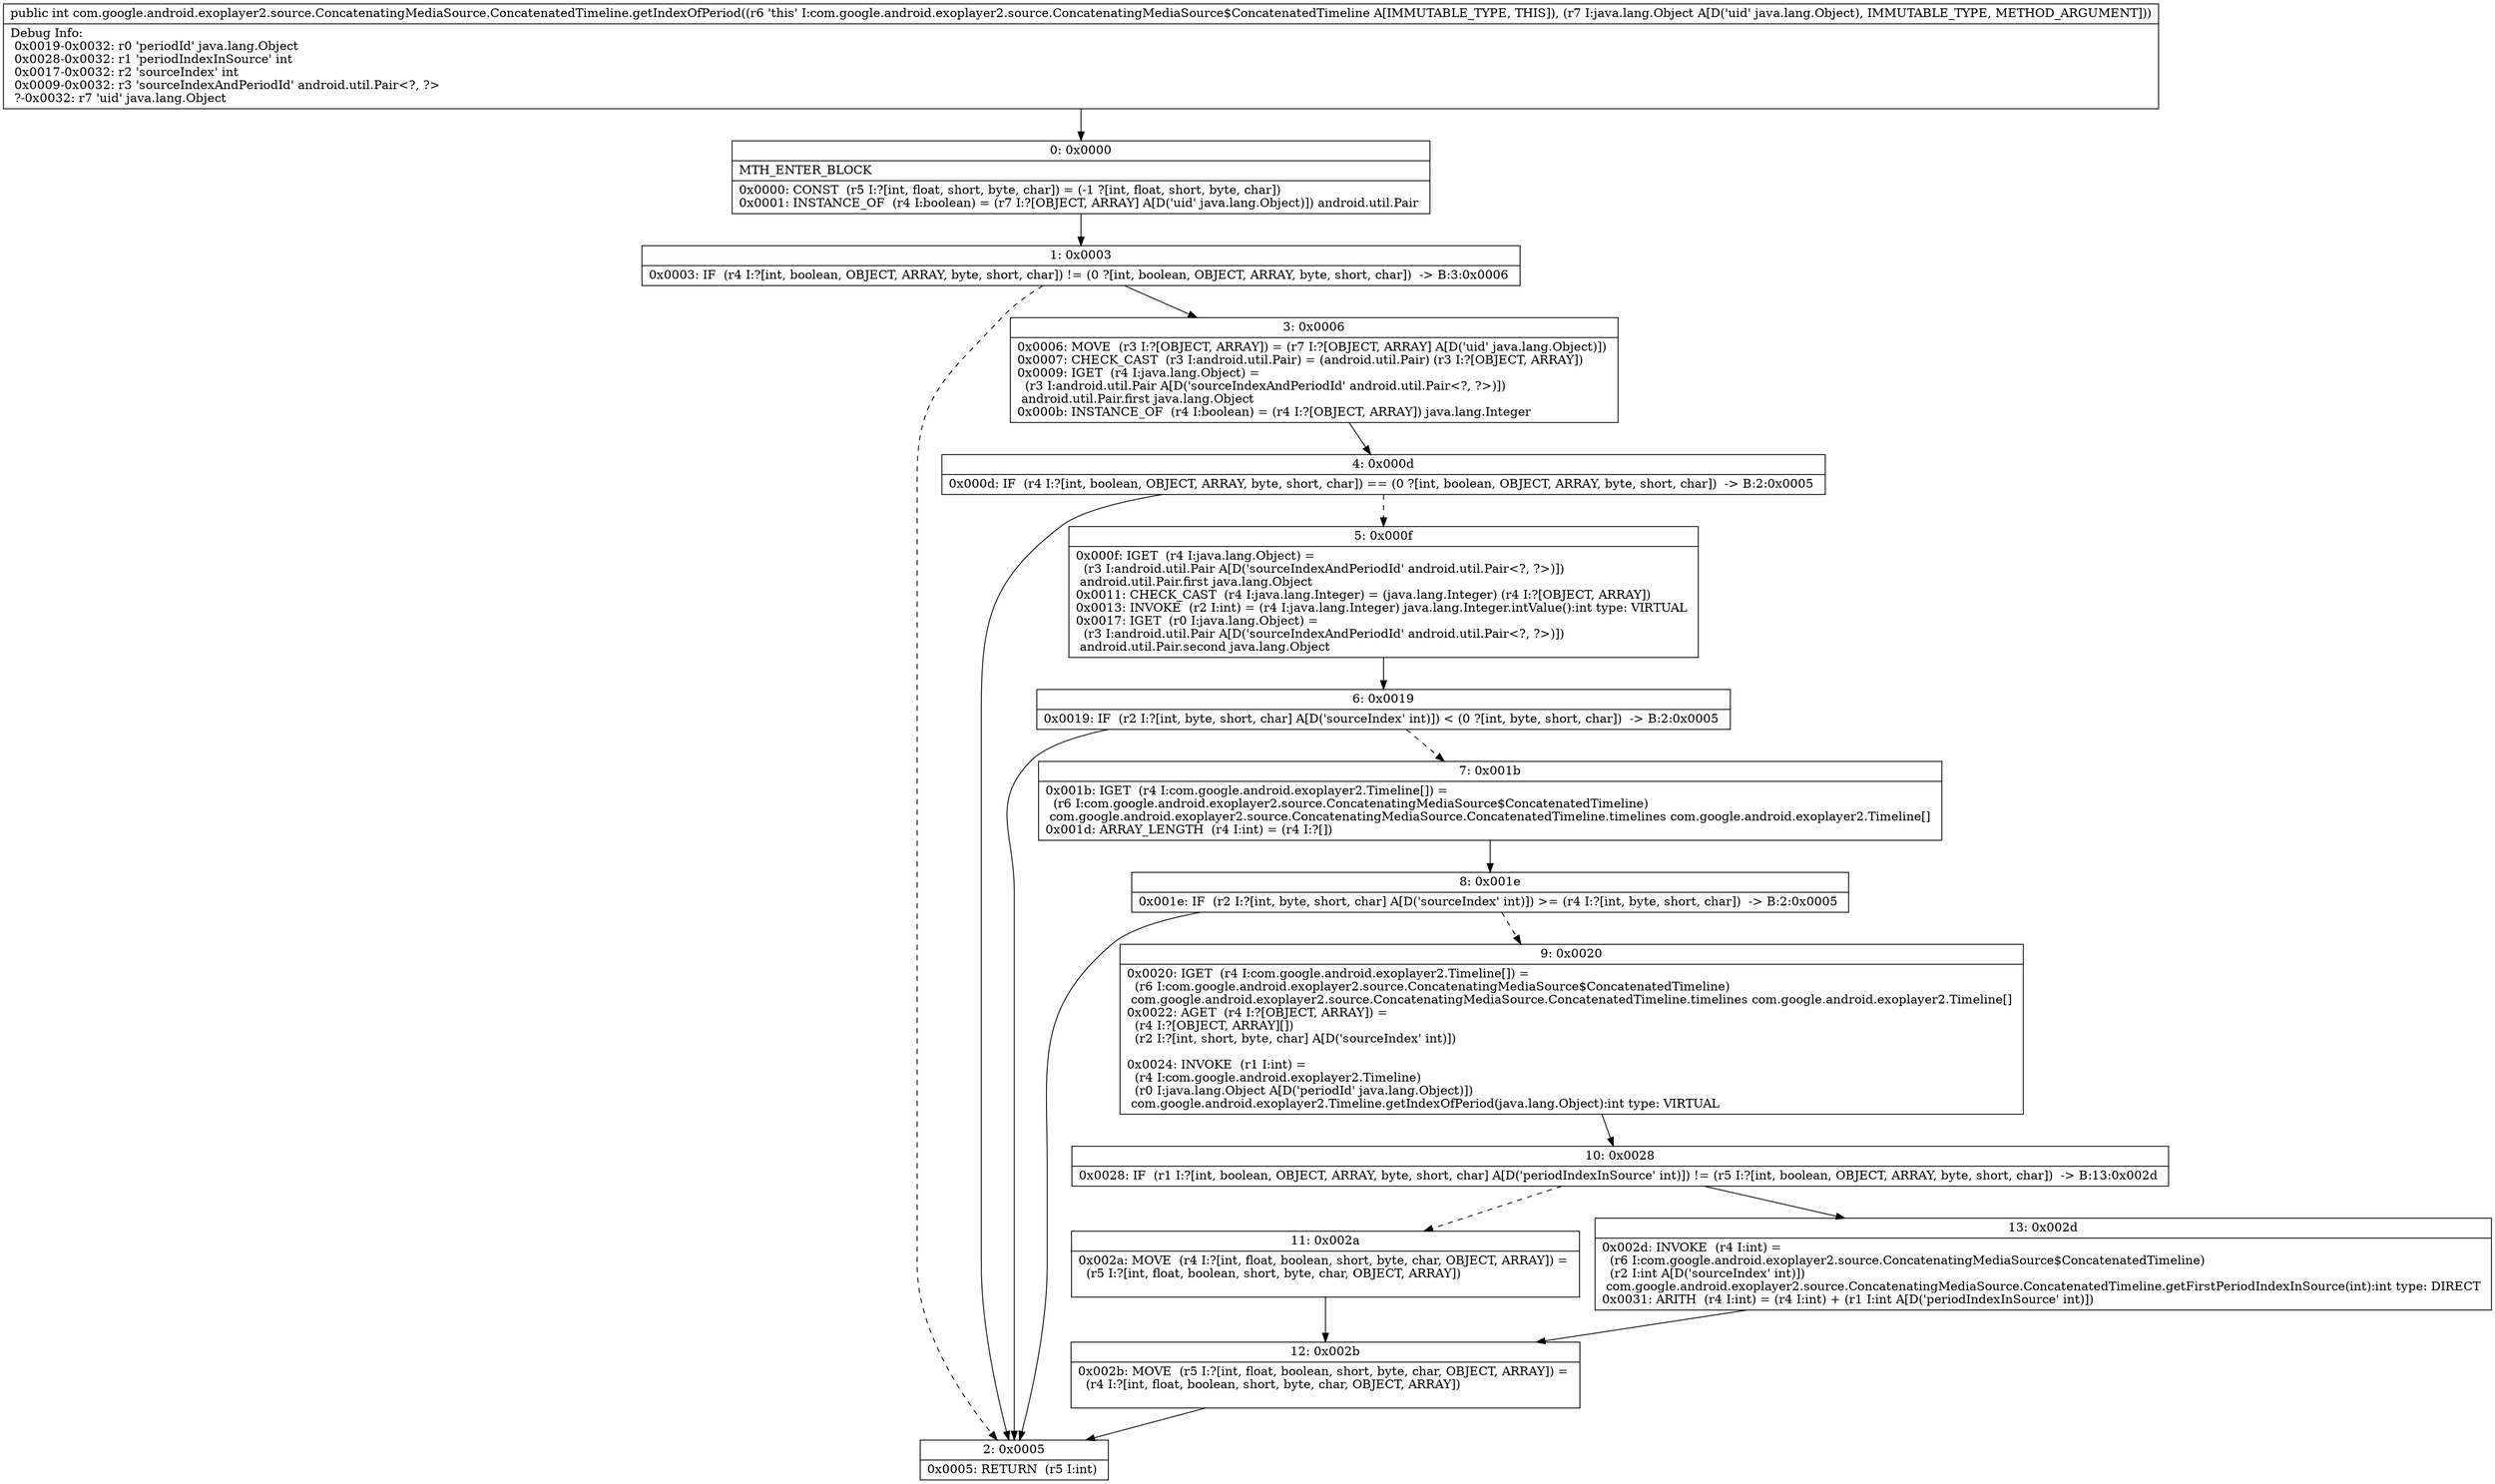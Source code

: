 digraph "CFG forcom.google.android.exoplayer2.source.ConcatenatingMediaSource.ConcatenatedTimeline.getIndexOfPeriod(Ljava\/lang\/Object;)I" {
Node_0 [shape=record,label="{0\:\ 0x0000|MTH_ENTER_BLOCK\l|0x0000: CONST  (r5 I:?[int, float, short, byte, char]) = (\-1 ?[int, float, short, byte, char]) \l0x0001: INSTANCE_OF  (r4 I:boolean) = (r7 I:?[OBJECT, ARRAY] A[D('uid' java.lang.Object)]) android.util.Pair \l}"];
Node_1 [shape=record,label="{1\:\ 0x0003|0x0003: IF  (r4 I:?[int, boolean, OBJECT, ARRAY, byte, short, char]) != (0 ?[int, boolean, OBJECT, ARRAY, byte, short, char])  \-\> B:3:0x0006 \l}"];
Node_2 [shape=record,label="{2\:\ 0x0005|0x0005: RETURN  (r5 I:int) \l}"];
Node_3 [shape=record,label="{3\:\ 0x0006|0x0006: MOVE  (r3 I:?[OBJECT, ARRAY]) = (r7 I:?[OBJECT, ARRAY] A[D('uid' java.lang.Object)]) \l0x0007: CHECK_CAST  (r3 I:android.util.Pair) = (android.util.Pair) (r3 I:?[OBJECT, ARRAY]) \l0x0009: IGET  (r4 I:java.lang.Object) = \l  (r3 I:android.util.Pair A[D('sourceIndexAndPeriodId' android.util.Pair\<?, ?\>)])\l android.util.Pair.first java.lang.Object \l0x000b: INSTANCE_OF  (r4 I:boolean) = (r4 I:?[OBJECT, ARRAY]) java.lang.Integer \l}"];
Node_4 [shape=record,label="{4\:\ 0x000d|0x000d: IF  (r4 I:?[int, boolean, OBJECT, ARRAY, byte, short, char]) == (0 ?[int, boolean, OBJECT, ARRAY, byte, short, char])  \-\> B:2:0x0005 \l}"];
Node_5 [shape=record,label="{5\:\ 0x000f|0x000f: IGET  (r4 I:java.lang.Object) = \l  (r3 I:android.util.Pair A[D('sourceIndexAndPeriodId' android.util.Pair\<?, ?\>)])\l android.util.Pair.first java.lang.Object \l0x0011: CHECK_CAST  (r4 I:java.lang.Integer) = (java.lang.Integer) (r4 I:?[OBJECT, ARRAY]) \l0x0013: INVOKE  (r2 I:int) = (r4 I:java.lang.Integer) java.lang.Integer.intValue():int type: VIRTUAL \l0x0017: IGET  (r0 I:java.lang.Object) = \l  (r3 I:android.util.Pair A[D('sourceIndexAndPeriodId' android.util.Pair\<?, ?\>)])\l android.util.Pair.second java.lang.Object \l}"];
Node_6 [shape=record,label="{6\:\ 0x0019|0x0019: IF  (r2 I:?[int, byte, short, char] A[D('sourceIndex' int)]) \< (0 ?[int, byte, short, char])  \-\> B:2:0x0005 \l}"];
Node_7 [shape=record,label="{7\:\ 0x001b|0x001b: IGET  (r4 I:com.google.android.exoplayer2.Timeline[]) = \l  (r6 I:com.google.android.exoplayer2.source.ConcatenatingMediaSource$ConcatenatedTimeline)\l com.google.android.exoplayer2.source.ConcatenatingMediaSource.ConcatenatedTimeline.timelines com.google.android.exoplayer2.Timeline[] \l0x001d: ARRAY_LENGTH  (r4 I:int) = (r4 I:?[]) \l}"];
Node_8 [shape=record,label="{8\:\ 0x001e|0x001e: IF  (r2 I:?[int, byte, short, char] A[D('sourceIndex' int)]) \>= (r4 I:?[int, byte, short, char])  \-\> B:2:0x0005 \l}"];
Node_9 [shape=record,label="{9\:\ 0x0020|0x0020: IGET  (r4 I:com.google.android.exoplayer2.Timeline[]) = \l  (r6 I:com.google.android.exoplayer2.source.ConcatenatingMediaSource$ConcatenatedTimeline)\l com.google.android.exoplayer2.source.ConcatenatingMediaSource.ConcatenatedTimeline.timelines com.google.android.exoplayer2.Timeline[] \l0x0022: AGET  (r4 I:?[OBJECT, ARRAY]) = \l  (r4 I:?[OBJECT, ARRAY][])\l  (r2 I:?[int, short, byte, char] A[D('sourceIndex' int)])\l \l0x0024: INVOKE  (r1 I:int) = \l  (r4 I:com.google.android.exoplayer2.Timeline)\l  (r0 I:java.lang.Object A[D('periodId' java.lang.Object)])\l com.google.android.exoplayer2.Timeline.getIndexOfPeriod(java.lang.Object):int type: VIRTUAL \l}"];
Node_10 [shape=record,label="{10\:\ 0x0028|0x0028: IF  (r1 I:?[int, boolean, OBJECT, ARRAY, byte, short, char] A[D('periodIndexInSource' int)]) != (r5 I:?[int, boolean, OBJECT, ARRAY, byte, short, char])  \-\> B:13:0x002d \l}"];
Node_11 [shape=record,label="{11\:\ 0x002a|0x002a: MOVE  (r4 I:?[int, float, boolean, short, byte, char, OBJECT, ARRAY]) = \l  (r5 I:?[int, float, boolean, short, byte, char, OBJECT, ARRAY])\l \l}"];
Node_12 [shape=record,label="{12\:\ 0x002b|0x002b: MOVE  (r5 I:?[int, float, boolean, short, byte, char, OBJECT, ARRAY]) = \l  (r4 I:?[int, float, boolean, short, byte, char, OBJECT, ARRAY])\l \l}"];
Node_13 [shape=record,label="{13\:\ 0x002d|0x002d: INVOKE  (r4 I:int) = \l  (r6 I:com.google.android.exoplayer2.source.ConcatenatingMediaSource$ConcatenatedTimeline)\l  (r2 I:int A[D('sourceIndex' int)])\l com.google.android.exoplayer2.source.ConcatenatingMediaSource.ConcatenatedTimeline.getFirstPeriodIndexInSource(int):int type: DIRECT \l0x0031: ARITH  (r4 I:int) = (r4 I:int) + (r1 I:int A[D('periodIndexInSource' int)]) \l}"];
MethodNode[shape=record,label="{public int com.google.android.exoplayer2.source.ConcatenatingMediaSource.ConcatenatedTimeline.getIndexOfPeriod((r6 'this' I:com.google.android.exoplayer2.source.ConcatenatingMediaSource$ConcatenatedTimeline A[IMMUTABLE_TYPE, THIS]), (r7 I:java.lang.Object A[D('uid' java.lang.Object), IMMUTABLE_TYPE, METHOD_ARGUMENT]))  | Debug Info:\l  0x0019\-0x0032: r0 'periodId' java.lang.Object\l  0x0028\-0x0032: r1 'periodIndexInSource' int\l  0x0017\-0x0032: r2 'sourceIndex' int\l  0x0009\-0x0032: r3 'sourceIndexAndPeriodId' android.util.Pair\<?, ?\>\l  ?\-0x0032: r7 'uid' java.lang.Object\l}"];
MethodNode -> Node_0;
Node_0 -> Node_1;
Node_1 -> Node_2[style=dashed];
Node_1 -> Node_3;
Node_3 -> Node_4;
Node_4 -> Node_2;
Node_4 -> Node_5[style=dashed];
Node_5 -> Node_6;
Node_6 -> Node_2;
Node_6 -> Node_7[style=dashed];
Node_7 -> Node_8;
Node_8 -> Node_2;
Node_8 -> Node_9[style=dashed];
Node_9 -> Node_10;
Node_10 -> Node_11[style=dashed];
Node_10 -> Node_13;
Node_11 -> Node_12;
Node_12 -> Node_2;
Node_13 -> Node_12;
}

